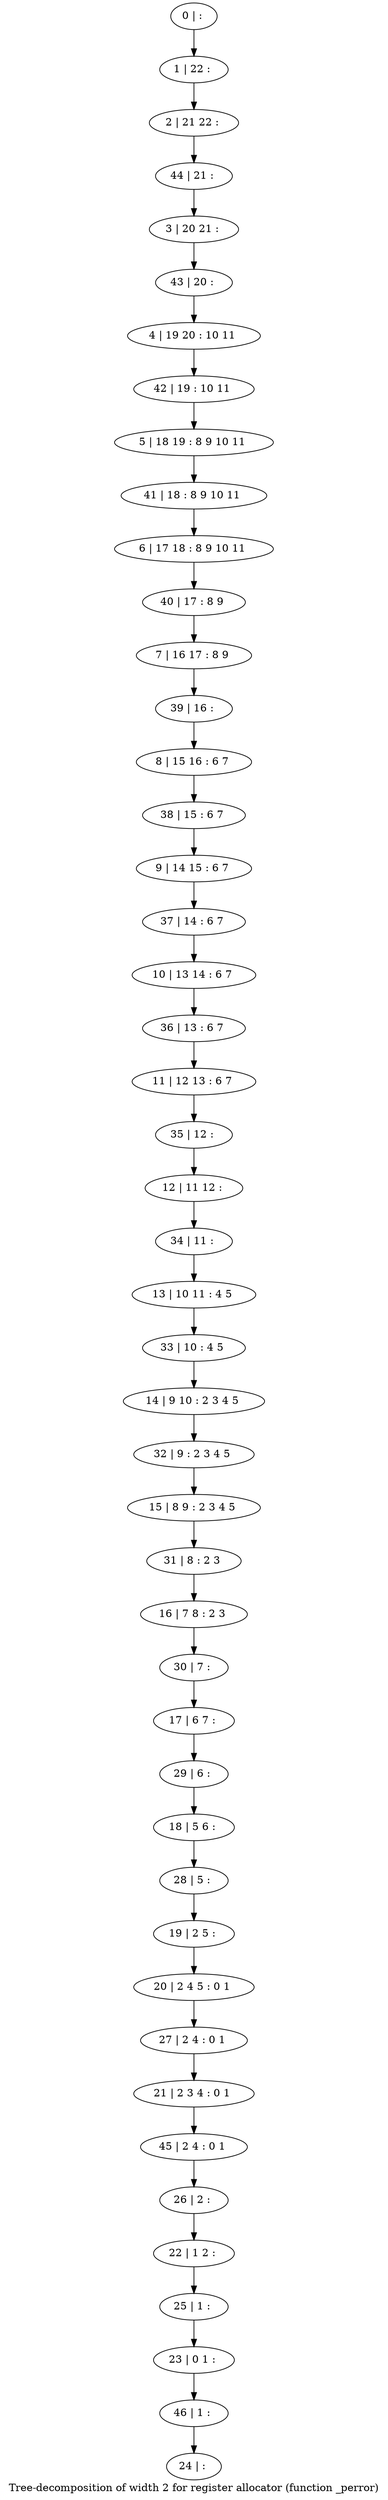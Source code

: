 digraph G {
graph [label="Tree-decomposition of width 2 for register allocator (function _perror)"]
0[label="0 | : "];
1[label="1 | 22 : "];
2[label="2 | 21 22 : "];
3[label="3 | 20 21 : "];
4[label="4 | 19 20 : 10 11 "];
5[label="5 | 18 19 : 8 9 10 11 "];
6[label="6 | 17 18 : 8 9 10 11 "];
7[label="7 | 16 17 : 8 9 "];
8[label="8 | 15 16 : 6 7 "];
9[label="9 | 14 15 : 6 7 "];
10[label="10 | 13 14 : 6 7 "];
11[label="11 | 12 13 : 6 7 "];
12[label="12 | 11 12 : "];
13[label="13 | 10 11 : 4 5 "];
14[label="14 | 9 10 : 2 3 4 5 "];
15[label="15 | 8 9 : 2 3 4 5 "];
16[label="16 | 7 8 : 2 3 "];
17[label="17 | 6 7 : "];
18[label="18 | 5 6 : "];
19[label="19 | 2 5 : "];
20[label="20 | 2 4 5 : 0 1 "];
21[label="21 | 2 3 4 : 0 1 "];
22[label="22 | 1 2 : "];
23[label="23 | 0 1 : "];
24[label="24 | : "];
25[label="25 | 1 : "];
26[label="26 | 2 : "];
27[label="27 | 2 4 : 0 1 "];
28[label="28 | 5 : "];
29[label="29 | 6 : "];
30[label="30 | 7 : "];
31[label="31 | 8 : 2 3 "];
32[label="32 | 9 : 2 3 4 5 "];
33[label="33 | 10 : 4 5 "];
34[label="34 | 11 : "];
35[label="35 | 12 : "];
36[label="36 | 13 : 6 7 "];
37[label="37 | 14 : 6 7 "];
38[label="38 | 15 : 6 7 "];
39[label="39 | 16 : "];
40[label="40 | 17 : 8 9 "];
41[label="41 | 18 : 8 9 10 11 "];
42[label="42 | 19 : 10 11 "];
43[label="43 | 20 : "];
44[label="44 | 21 : "];
45[label="45 | 2 4 : 0 1 "];
46[label="46 | 1 : "];
0->1 ;
1->2 ;
19->20 ;
25->23 ;
22->25 ;
26->22 ;
27->21 ;
20->27 ;
28->19 ;
18->28 ;
29->18 ;
17->29 ;
30->17 ;
16->30 ;
31->16 ;
15->31 ;
32->15 ;
14->32 ;
33->14 ;
13->33 ;
34->13 ;
12->34 ;
35->12 ;
11->35 ;
36->11 ;
10->36 ;
37->10 ;
9->37 ;
38->9 ;
8->38 ;
39->8 ;
7->39 ;
40->7 ;
6->40 ;
41->6 ;
5->41 ;
42->5 ;
4->42 ;
43->4 ;
3->43 ;
44->3 ;
2->44 ;
45->26 ;
21->45 ;
46->24 ;
23->46 ;
}
